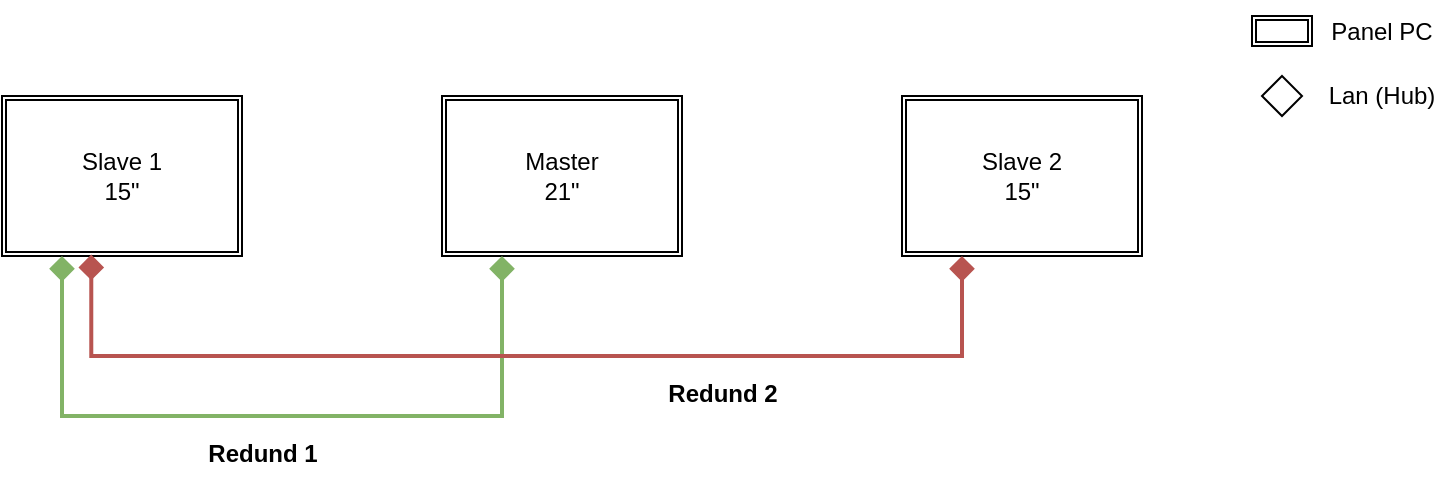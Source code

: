 <mxfile version="21.6.2" type="github">
  <diagram name="Page-1" id="YncP4NfupysjDNeq8Gf2">
    <mxGraphModel dx="875" dy="478" grid="1" gridSize="10" guides="1" tooltips="1" connect="1" arrows="1" fold="1" page="1" pageScale="1" pageWidth="850" pageHeight="1100" math="0" shadow="0">
      <root>
        <mxCell id="0" />
        <mxCell id="1" parent="0" />
        <mxCell id="eumnM8MBlZ1zNK_1q4PI-3" value="Slave 1&lt;br&gt;15&quot;" style="shape=ext;double=1;rounded=0;whiteSpace=wrap;html=1;" vertex="1" parent="1">
          <mxGeometry x="80" y="80" width="120" height="80" as="geometry" />
        </mxCell>
        <mxCell id="eumnM8MBlZ1zNK_1q4PI-4" value="Master&lt;br&gt;21&quot;" style="shape=ext;double=1;rounded=0;whiteSpace=wrap;html=1;" vertex="1" parent="1">
          <mxGeometry x="300" y="80" width="120" height="80" as="geometry" />
        </mxCell>
        <mxCell id="eumnM8MBlZ1zNK_1q4PI-5" value="Slave 2&lt;br&gt;15&quot;" style="shape=ext;double=1;rounded=0;whiteSpace=wrap;html=1;" vertex="1" parent="1">
          <mxGeometry x="530" y="80" width="120" height="80" as="geometry" />
        </mxCell>
        <mxCell id="eumnM8MBlZ1zNK_1q4PI-7" value="" style="edgeStyle=elbowEdgeStyle;elbow=vertical;endArrow=diamond;html=1;curved=0;rounded=0;endSize=8;startSize=8;entryX=0.25;entryY=1;entryDx=0;entryDy=0;exitX=0.25;exitY=1;exitDx=0;exitDy=0;endFill=1;startArrow=diamond;startFill=1;fillColor=#d5e8d4;strokeColor=#82b366;strokeWidth=2;" edge="1" parent="1" source="eumnM8MBlZ1zNK_1q4PI-4" target="eumnM8MBlZ1zNK_1q4PI-3">
          <mxGeometry width="50" height="50" relative="1" as="geometry">
            <mxPoint x="330" y="310" as="sourcePoint" />
            <mxPoint x="90.0" y="270" as="targetPoint" />
            <Array as="points">
              <mxPoint x="210" y="240" />
            </Array>
          </mxGeometry>
        </mxCell>
        <mxCell id="eumnM8MBlZ1zNK_1q4PI-8" value="" style="edgeStyle=elbowEdgeStyle;elbow=vertical;endArrow=diamond;html=1;curved=0;rounded=0;endSize=8;startSize=8;exitX=0.372;exitY=0.991;exitDx=0;exitDy=0;entryX=0.25;entryY=1;entryDx=0;entryDy=0;fillColor=#f8cecc;strokeColor=#b85450;strokeWidth=2;endFill=1;startArrow=diamond;startFill=1;exitPerimeter=0;" edge="1" parent="1" source="eumnM8MBlZ1zNK_1q4PI-3" target="eumnM8MBlZ1zNK_1q4PI-5">
          <mxGeometry width="50" height="50" relative="1" as="geometry">
            <mxPoint x="400" y="320" as="sourcePoint" />
            <mxPoint x="550" y="270" as="targetPoint" />
            <Array as="points">
              <mxPoint x="360" y="210" />
            </Array>
          </mxGeometry>
        </mxCell>
        <mxCell id="eumnM8MBlZ1zNK_1q4PI-9" value="&lt;font style=&quot;font-size: 12px;&quot;&gt;Redund 2&lt;/font&gt;" style="text;strokeColor=none;fillColor=none;html=1;fontSize=24;fontStyle=1;verticalAlign=middle;align=center;" vertex="1" parent="1">
          <mxGeometry x="390" y="210" width="100" height="30" as="geometry" />
        </mxCell>
        <mxCell id="eumnM8MBlZ1zNK_1q4PI-10" value="&lt;font style=&quot;font-size: 12px;&quot;&gt;Redund 1&lt;/font&gt;" style="text;strokeColor=none;fillColor=none;html=1;fontSize=24;fontStyle=1;verticalAlign=middle;align=center;" vertex="1" parent="1">
          <mxGeometry x="160" y="240" width="100" height="30" as="geometry" />
        </mxCell>
        <mxCell id="eumnM8MBlZ1zNK_1q4PI-11" value="" style="rhombus;whiteSpace=wrap;html=1;" vertex="1" parent="1">
          <mxGeometry x="710" y="70" width="20" height="20" as="geometry" />
        </mxCell>
        <mxCell id="eumnM8MBlZ1zNK_1q4PI-12" value="Lan (Hub)" style="text;html=1;strokeColor=none;fillColor=none;align=center;verticalAlign=middle;whiteSpace=wrap;rounded=0;" vertex="1" parent="1">
          <mxGeometry x="740" y="65" width="60" height="30" as="geometry" />
        </mxCell>
        <mxCell id="eumnM8MBlZ1zNK_1q4PI-13" value="" style="shape=ext;double=1;rounded=0;whiteSpace=wrap;html=1;" vertex="1" parent="1">
          <mxGeometry x="705" y="40" width="30" height="15" as="geometry" />
        </mxCell>
        <mxCell id="eumnM8MBlZ1zNK_1q4PI-14" value="Panel PC" style="text;html=1;strokeColor=none;fillColor=none;align=center;verticalAlign=middle;whiteSpace=wrap;rounded=0;" vertex="1" parent="1">
          <mxGeometry x="740" y="32.5" width="60" height="30" as="geometry" />
        </mxCell>
      </root>
    </mxGraphModel>
  </diagram>
</mxfile>
